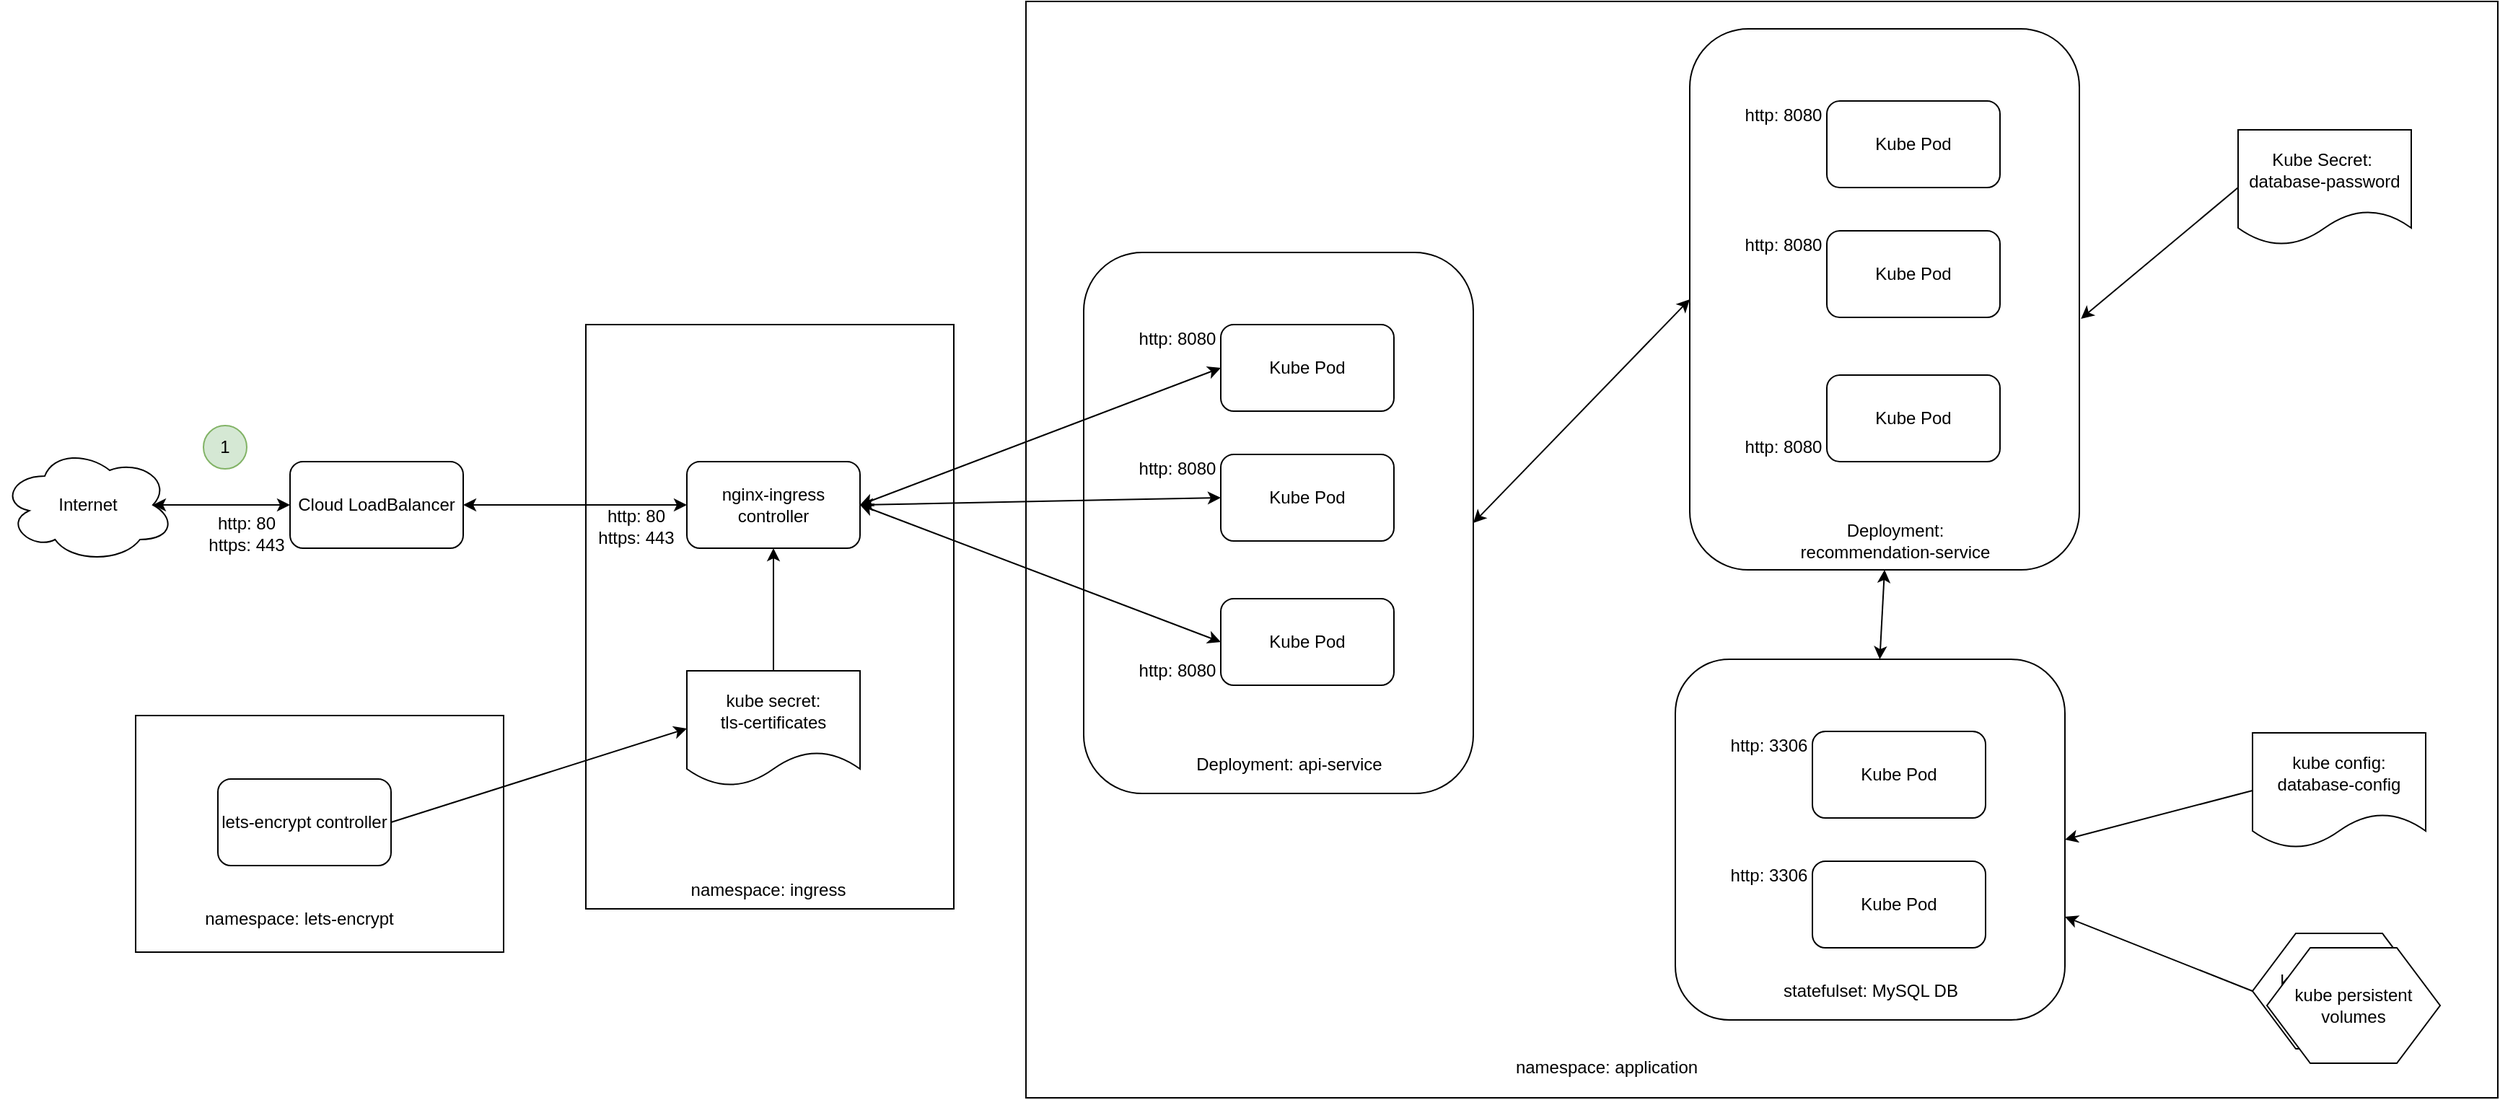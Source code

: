 <mxfile version="12.2.2" type="device" pages="1"><diagram id="nzS3SlK1Kt3z77mqC7-u" name="Page-1"><mxGraphModel dx="1408" dy="802" grid="1" gridSize="10" guides="1" tooltips="1" connect="1" arrows="1" fold="1" page="1" pageScale="1" pageWidth="850" pageHeight="1100" math="0" shadow="0"><root><mxCell id="0"/><mxCell id="1" parent="0"/><mxCell id="fEunyc0AGfJb7wmrIYUe-62" value="" style="rounded=0;whiteSpace=wrap;html=1;" parent="1" vertex="1"><mxGeometry x="750" y="40" width="1020" height="760" as="geometry"/></mxCell><mxCell id="fEunyc0AGfJb7wmrIYUe-63" value="" style="rounded=1;whiteSpace=wrap;html=1;" parent="1" vertex="1"><mxGeometry x="790" y="214" width="270" height="375" as="geometry"/></mxCell><mxCell id="fEunyc0AGfJb7wmrIYUe-60" value="" style="rounded=0;whiteSpace=wrap;html=1;" parent="1" vertex="1"><mxGeometry x="445" y="264" width="255" height="405" as="geometry"/></mxCell><mxCell id="fEunyc0AGfJb7wmrIYUe-43" value="Internet" style="ellipse;shape=cloud;whiteSpace=wrap;html=1;" parent="1" vertex="1"><mxGeometry x="40" y="349" width="120" height="80" as="geometry"/></mxCell><mxCell id="fEunyc0AGfJb7wmrIYUe-44" value="Cloud LoadBalancer" style="rounded=1;whiteSpace=wrap;html=1;" parent="1" vertex="1"><mxGeometry x="240" y="359" width="120" height="60" as="geometry"/></mxCell><mxCell id="fEunyc0AGfJb7wmrIYUe-45" value="nginx-ingress controller" style="rounded=1;whiteSpace=wrap;html=1;" parent="1" vertex="1"><mxGeometry x="515" y="359" width="120" height="60" as="geometry"/></mxCell><mxCell id="fEunyc0AGfJb7wmrIYUe-47" value="Kube Pod" style="rounded=1;whiteSpace=wrap;html=1;" parent="1" vertex="1"><mxGeometry x="885" y="264" width="120" height="60" as="geometry"/></mxCell><mxCell id="fEunyc0AGfJb7wmrIYUe-48" value="Kube Pod" style="rounded=1;whiteSpace=wrap;html=1;" parent="1" vertex="1"><mxGeometry x="885" y="354" width="120" height="60" as="geometry"/></mxCell><mxCell id="fEunyc0AGfJb7wmrIYUe-49" value="Kube Pod" style="rounded=1;whiteSpace=wrap;html=1;" parent="1" vertex="1"><mxGeometry x="885" y="454" width="120" height="60" as="geometry"/></mxCell><mxCell id="fEunyc0AGfJb7wmrIYUe-50" value="" style="endArrow=classic;startArrow=classic;html=1;exitX=0.875;exitY=0.5;exitDx=0;exitDy=0;exitPerimeter=0;entryX=0;entryY=0.5;entryDx=0;entryDy=0;" parent="1" source="fEunyc0AGfJb7wmrIYUe-43" target="fEunyc0AGfJb7wmrIYUe-44" edge="1"><mxGeometry width="50" height="50" relative="1" as="geometry"><mxPoint x="200" y="539" as="sourcePoint"/><mxPoint x="250" y="489" as="targetPoint"/></mxGeometry></mxCell><mxCell id="fEunyc0AGfJb7wmrIYUe-51" value="" style="endArrow=classic;startArrow=classic;html=1;exitX=1;exitY=0.5;exitDx=0;exitDy=0;entryX=0;entryY=0.5;entryDx=0;entryDy=0;" parent="1" source="fEunyc0AGfJb7wmrIYUe-44" target="fEunyc0AGfJb7wmrIYUe-45" edge="1"><mxGeometry width="50" height="50" relative="1" as="geometry"><mxPoint x="350" y="468.5" as="sourcePoint"/><mxPoint x="465" y="468.5" as="targetPoint"/></mxGeometry></mxCell><mxCell id="fEunyc0AGfJb7wmrIYUe-52" value="" style="endArrow=classic;startArrow=classic;html=1;exitX=1;exitY=0.5;exitDx=0;exitDy=0;entryX=0;entryY=0.5;entryDx=0;entryDy=0;" parent="1" source="fEunyc0AGfJb7wmrIYUe-45" target="fEunyc0AGfJb7wmrIYUe-47" edge="1"><mxGeometry width="50" height="50" relative="1" as="geometry"><mxPoint x="622.5" y="353.5" as="sourcePoint"/><mxPoint x="737.5" y="353.5" as="targetPoint"/></mxGeometry></mxCell><mxCell id="fEunyc0AGfJb7wmrIYUe-53" value="" style="endArrow=classic;startArrow=classic;html=1;exitX=1;exitY=0.5;exitDx=0;exitDy=0;entryX=0;entryY=0.5;entryDx=0;entryDy=0;" parent="1" source="fEunyc0AGfJb7wmrIYUe-45" target="fEunyc0AGfJb7wmrIYUe-48" edge="1"><mxGeometry width="50" height="50" relative="1" as="geometry"><mxPoint x="520" y="468.5" as="sourcePoint"/><mxPoint x="635" y="468.5" as="targetPoint"/></mxGeometry></mxCell><mxCell id="fEunyc0AGfJb7wmrIYUe-54" value="" style="endArrow=classic;startArrow=classic;html=1;exitX=1;exitY=0.5;exitDx=0;exitDy=0;entryX=0;entryY=0.5;entryDx=0;entryDy=0;" parent="1" source="fEunyc0AGfJb7wmrIYUe-45" target="fEunyc0AGfJb7wmrIYUe-49" edge="1"><mxGeometry width="50" height="50" relative="1" as="geometry"><mxPoint x="185" y="429" as="sourcePoint"/><mxPoint x="300" y="429" as="targetPoint"/></mxGeometry></mxCell><mxCell id="fEunyc0AGfJb7wmrIYUe-55" value="http: 80&lt;br&gt;https: 443" style="text;html=1;strokeColor=none;fillColor=none;align=center;verticalAlign=middle;whiteSpace=wrap;rounded=0;" parent="1" vertex="1"><mxGeometry x="175" y="399" width="70" height="20" as="geometry"/></mxCell><mxCell id="fEunyc0AGfJb7wmrIYUe-56" value="http: 80&lt;br&gt;https: 443" style="text;html=1;strokeColor=none;fillColor=none;align=center;verticalAlign=middle;whiteSpace=wrap;rounded=0;" parent="1" vertex="1"><mxGeometry x="445" y="394" width="70" height="20" as="geometry"/></mxCell><mxCell id="fEunyc0AGfJb7wmrIYUe-57" value="http: 8080" style="text;html=1;strokeColor=none;fillColor=none;align=center;verticalAlign=middle;whiteSpace=wrap;rounded=0;" parent="1" vertex="1"><mxGeometry x="820" y="264" width="70" height="20" as="geometry"/></mxCell><mxCell id="fEunyc0AGfJb7wmrIYUe-58" value="http: 8080" style="text;html=1;strokeColor=none;fillColor=none;align=center;verticalAlign=middle;whiteSpace=wrap;rounded=0;" parent="1" vertex="1"><mxGeometry x="820" y="354" width="70" height="20" as="geometry"/></mxCell><mxCell id="fEunyc0AGfJb7wmrIYUe-59" value="http: 8080" style="text;html=1;strokeColor=none;fillColor=none;align=center;verticalAlign=middle;whiteSpace=wrap;rounded=0;" parent="1" vertex="1"><mxGeometry x="820" y="494" width="70" height="20" as="geometry"/></mxCell><mxCell id="fEunyc0AGfJb7wmrIYUe-61" value="namespace: ingress" style="text;html=1;strokeColor=none;fillColor=none;align=center;verticalAlign=middle;whiteSpace=wrap;rounded=0;" parent="1" vertex="1"><mxGeometry x="509" y="646" width="125" height="20" as="geometry"/></mxCell><mxCell id="fEunyc0AGfJb7wmrIYUe-64" value="Deployment: api-service" style="text;html=1;strokeColor=none;fillColor=none;align=center;verticalAlign=middle;whiteSpace=wrap;rounded=0;" parent="1" vertex="1"><mxGeometry x="855" y="559" width="155" height="20" as="geometry"/></mxCell><mxCell id="fEunyc0AGfJb7wmrIYUe-65" value="" style="rounded=1;whiteSpace=wrap;html=1;" parent="1" vertex="1"><mxGeometry x="1210" y="59" width="270" height="375" as="geometry"/></mxCell><mxCell id="fEunyc0AGfJb7wmrIYUe-66" value="Kube Pod" style="rounded=1;whiteSpace=wrap;html=1;" parent="1" vertex="1"><mxGeometry x="1305" y="109" width="120" height="60" as="geometry"/></mxCell><mxCell id="fEunyc0AGfJb7wmrIYUe-67" value="Kube Pod" style="rounded=1;whiteSpace=wrap;html=1;" parent="1" vertex="1"><mxGeometry x="1305" y="199" width="120" height="60" as="geometry"/></mxCell><mxCell id="fEunyc0AGfJb7wmrIYUe-68" value="Kube Pod" style="rounded=1;whiteSpace=wrap;html=1;" parent="1" vertex="1"><mxGeometry x="1305" y="299" width="120" height="60" as="geometry"/></mxCell><mxCell id="fEunyc0AGfJb7wmrIYUe-69" value="http: 8080" style="text;html=1;strokeColor=none;fillColor=none;align=center;verticalAlign=middle;whiteSpace=wrap;rounded=0;" parent="1" vertex="1"><mxGeometry x="1240" y="109" width="70" height="20" as="geometry"/></mxCell><mxCell id="fEunyc0AGfJb7wmrIYUe-70" value="http: 8080" style="text;html=1;strokeColor=none;fillColor=none;align=center;verticalAlign=middle;whiteSpace=wrap;rounded=0;" parent="1" vertex="1"><mxGeometry x="1240" y="199" width="70" height="20" as="geometry"/></mxCell><mxCell id="fEunyc0AGfJb7wmrIYUe-71" value="http: 8080" style="text;html=1;strokeColor=none;fillColor=none;align=center;verticalAlign=middle;whiteSpace=wrap;rounded=0;" parent="1" vertex="1"><mxGeometry x="1240" y="339" width="70" height="20" as="geometry"/></mxCell><mxCell id="fEunyc0AGfJb7wmrIYUe-72" value="Deployment: recommendation-service" style="text;html=1;strokeColor=none;fillColor=none;align=center;verticalAlign=middle;whiteSpace=wrap;rounded=0;" parent="1" vertex="1"><mxGeometry x="1275" y="404" width="155" height="20" as="geometry"/></mxCell><mxCell id="fEunyc0AGfJb7wmrIYUe-73" value="" style="rounded=1;whiteSpace=wrap;html=1;" parent="1" vertex="1"><mxGeometry x="1200" y="496" width="270" height="250" as="geometry"/></mxCell><mxCell id="fEunyc0AGfJb7wmrIYUe-74" value="Kube Pod" style="rounded=1;whiteSpace=wrap;html=1;" parent="1" vertex="1"><mxGeometry x="1295" y="546" width="120" height="60" as="geometry"/></mxCell><mxCell id="fEunyc0AGfJb7wmrIYUe-75" value="Kube Pod" style="rounded=1;whiteSpace=wrap;html=1;" parent="1" vertex="1"><mxGeometry x="1295" y="636" width="120" height="60" as="geometry"/></mxCell><mxCell id="fEunyc0AGfJb7wmrIYUe-77" value="http: 3306" style="text;html=1;strokeColor=none;fillColor=none;align=center;verticalAlign=middle;whiteSpace=wrap;rounded=0;" parent="1" vertex="1"><mxGeometry x="1230" y="546" width="70" height="20" as="geometry"/></mxCell><mxCell id="fEunyc0AGfJb7wmrIYUe-78" value="http: 3306" style="text;html=1;strokeColor=none;fillColor=none;align=center;verticalAlign=middle;whiteSpace=wrap;rounded=0;" parent="1" vertex="1"><mxGeometry x="1230" y="636" width="70" height="20" as="geometry"/></mxCell><mxCell id="fEunyc0AGfJb7wmrIYUe-80" value="statefulset: MySQL DB" style="text;html=1;strokeColor=none;fillColor=none;align=center;verticalAlign=middle;whiteSpace=wrap;rounded=0;" parent="1" vertex="1"><mxGeometry x="1257.5" y="716" width="155" height="20" as="geometry"/></mxCell><mxCell id="fEunyc0AGfJb7wmrIYUe-89" value="namespace: application" style="text;html=1;strokeColor=none;fillColor=none;align=center;verticalAlign=middle;whiteSpace=wrap;rounded=0;" parent="1" vertex="1"><mxGeometry x="1075" y="769" width="155" height="20" as="geometry"/></mxCell><mxCell id="fEunyc0AGfJb7wmrIYUe-90" value="" style="endArrow=classic;startArrow=classic;html=1;entryX=0;entryY=0.5;entryDx=0;entryDy=0;exitX=1;exitY=0.5;exitDx=0;exitDy=0;" parent="1" source="fEunyc0AGfJb7wmrIYUe-63" target="fEunyc0AGfJb7wmrIYUe-65" edge="1"><mxGeometry width="50" height="50" relative="1" as="geometry"><mxPoint x="600" y="649" as="sourcePoint"/><mxPoint x="650" y="599" as="targetPoint"/></mxGeometry></mxCell><mxCell id="fEunyc0AGfJb7wmrIYUe-91" value="" style="endArrow=classic;startArrow=classic;html=1;entryX=0.5;entryY=1;entryDx=0;entryDy=0;" parent="1" source="fEunyc0AGfJb7wmrIYUe-73" target="fEunyc0AGfJb7wmrIYUe-65" edge="1"><mxGeometry width="50" height="50" relative="1" as="geometry"><mxPoint x="530" y="689" as="sourcePoint"/><mxPoint x="580" y="639" as="targetPoint"/></mxGeometry></mxCell><mxCell id="fEunyc0AGfJb7wmrIYUe-94" value="Kube Secret:&amp;nbsp;&lt;br&gt;database-password" style="shape=document;whiteSpace=wrap;html=1;boundedLbl=1;" parent="1" vertex="1"><mxGeometry x="1590" y="129" width="120" height="80" as="geometry"/></mxCell><mxCell id="fEunyc0AGfJb7wmrIYUe-95" value="kube config:&lt;br&gt;database-config" style="shape=document;whiteSpace=wrap;html=1;boundedLbl=1;" parent="1" vertex="1"><mxGeometry x="1600" y="547" width="120" height="80" as="geometry"/></mxCell><mxCell id="fEunyc0AGfJb7wmrIYUe-96" value="kube secret:&lt;br&gt;tls-certificates" style="shape=document;whiteSpace=wrap;html=1;boundedLbl=1;" parent="1" vertex="1"><mxGeometry x="515" y="504" width="120" height="80" as="geometry"/></mxCell><mxCell id="fEunyc0AGfJb7wmrIYUe-98" value="" style="endArrow=classic;html=1;entryX=0.5;entryY=1;entryDx=0;entryDy=0;exitX=0.5;exitY=0;exitDx=0;exitDy=0;" parent="1" source="fEunyc0AGfJb7wmrIYUe-96" target="fEunyc0AGfJb7wmrIYUe-45" edge="1"><mxGeometry width="50" height="50" relative="1" as="geometry"><mxPoint x="530" y="179" as="sourcePoint"/><mxPoint x="480" y="229" as="targetPoint"/></mxGeometry></mxCell><mxCell id="fEunyc0AGfJb7wmrIYUe-99" value="" style="endArrow=classic;html=1;exitX=0;exitY=0.5;exitDx=0;exitDy=0;entryX=1.004;entryY=0.536;entryDx=0;entryDy=0;entryPerimeter=0;" parent="1" source="fEunyc0AGfJb7wmrIYUe-94" target="fEunyc0AGfJb7wmrIYUe-65" edge="1"><mxGeometry width="50" height="50" relative="1" as="geometry"><mxPoint x="1630" y="-51" as="sourcePoint"/><mxPoint x="1580" y="-1" as="targetPoint"/></mxGeometry></mxCell><mxCell id="fEunyc0AGfJb7wmrIYUe-100" value="" style="endArrow=classic;html=1;exitX=0;exitY=0.5;exitDx=0;exitDy=0;entryX=1;entryY=0.5;entryDx=0;entryDy=0;" parent="1" source="fEunyc0AGfJb7wmrIYUe-95" target="fEunyc0AGfJb7wmrIYUe-73" edge="1"><mxGeometry width="50" height="50" relative="1" as="geometry"><mxPoint x="1630" y="419" as="sourcePoint"/><mxPoint x="1580" y="469" as="targetPoint"/></mxGeometry></mxCell><mxCell id="fEunyc0AGfJb7wmrIYUe-101" value="" style="rounded=0;whiteSpace=wrap;html=1;" parent="1" vertex="1"><mxGeometry x="133" y="535" width="255" height="164" as="geometry"/></mxCell><mxCell id="fEunyc0AGfJb7wmrIYUe-102" value="lets-encrypt controller" style="rounded=1;whiteSpace=wrap;html=1;" parent="1" vertex="1"><mxGeometry x="190" y="579" width="120" height="60" as="geometry"/></mxCell><mxCell id="fEunyc0AGfJb7wmrIYUe-104" value="namespace: lets-encrypt" style="text;html=1;strokeColor=none;fillColor=none;align=center;verticalAlign=middle;whiteSpace=wrap;rounded=0;" parent="1" vertex="1"><mxGeometry x="173" y="666" width="147" height="20" as="geometry"/></mxCell><mxCell id="fEunyc0AGfJb7wmrIYUe-107" value="" style="endArrow=classic;html=1;entryX=0;entryY=0.5;entryDx=0;entryDy=0;exitX=1;exitY=0.5;exitDx=0;exitDy=0;" parent="1" source="fEunyc0AGfJb7wmrIYUe-102" target="fEunyc0AGfJb7wmrIYUe-96" edge="1"><mxGeometry width="50" height="50" relative="1" as="geometry"><mxPoint x="440" y="769" as="sourcePoint"/><mxPoint x="490" y="719" as="targetPoint"/></mxGeometry></mxCell><mxCell id="fEunyc0AGfJb7wmrIYUe-108" value="kube persistent volumes" style="shape=hexagon;perimeter=hexagonPerimeter2;whiteSpace=wrap;html=1;" parent="1" vertex="1"><mxGeometry x="1600" y="686" width="120" height="80" as="geometry"/></mxCell><mxCell id="fEunyc0AGfJb7wmrIYUe-109" value="" style="endArrow=classic;html=1;exitX=0;exitY=0.5;exitDx=0;exitDy=0;" parent="1" source="fEunyc0AGfJb7wmrIYUe-108" target="fEunyc0AGfJb7wmrIYUe-73" edge="1"><mxGeometry width="50" height="50" relative="1" as="geometry"><mxPoint x="1620" y="899" as="sourcePoint"/><mxPoint x="1670" y="849" as="targetPoint"/></mxGeometry></mxCell><mxCell id="fEunyc0AGfJb7wmrIYUe-110" value="kube persistent volumes" style="shape=hexagon;perimeter=hexagonPerimeter2;whiteSpace=wrap;html=1;" parent="1" vertex="1"><mxGeometry x="1610" y="696" width="120" height="80" as="geometry"/></mxCell><mxCell id="fEunyc0AGfJb7wmrIYUe-111" value="1" style="ellipse;whiteSpace=wrap;html=1;aspect=fixed;fillColor=#d5e8d4;strokeColor=#82b366;" parent="1" vertex="1"><mxGeometry x="180" y="334" width="30" height="30" as="geometry"/></mxCell></root></mxGraphModel></diagram></mxfile>